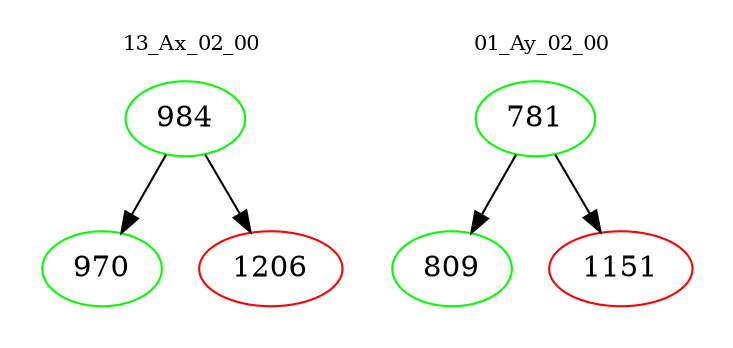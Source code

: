digraph{
subgraph cluster_0 {
color = white
label = "13_Ax_02_00";
fontsize=10;
T0_984 [label="984", color="green"]
T0_984 -> T0_970 [color="black"]
T0_970 [label="970", color="green"]
T0_984 -> T0_1206 [color="black"]
T0_1206 [label="1206", color="red"]
}
subgraph cluster_1 {
color = white
label = "01_Ay_02_00";
fontsize=10;
T1_781 [label="781", color="green"]
T1_781 -> T1_809 [color="black"]
T1_809 [label="809", color="green"]
T1_781 -> T1_1151 [color="black"]
T1_1151 [label="1151", color="red"]
}
}
